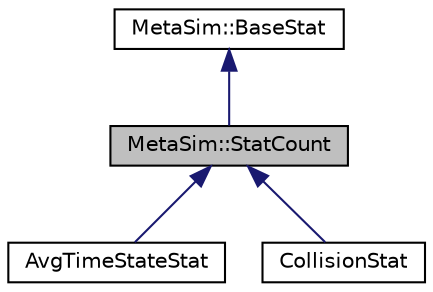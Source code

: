 digraph "MetaSim::StatCount"
{
  edge [fontname="Helvetica",fontsize="10",labelfontname="Helvetica",labelfontsize="10"];
  node [fontname="Helvetica",fontsize="10",shape=record];
  Node1 [label="MetaSim::StatCount",height=0.2,width=0.4,color="black", fillcolor="grey75", style="filled", fontcolor="black"];
  Node2 -> Node1 [dir="back",color="midnightblue",fontsize="10",style="solid",fontname="Helvetica"];
  Node2 [label="MetaSim::BaseStat",height=0.2,width=0.4,color="black", fillcolor="white", style="filled",URL="$de/dfc/classMetaSim_1_1BaseStat.html",tooltip="The basic statistical class. "];
  Node1 -> Node3 [dir="back",color="midnightblue",fontsize="10",style="solid",fontname="Helvetica"];
  Node3 [label="AvgTimeStateStat",height=0.2,width=0.4,color="black", fillcolor="white", style="filled",URL="$df/d0a/classAvgTimeStateStat.html"];
  Node1 -> Node4 [dir="back",color="midnightblue",fontsize="10",style="solid",fontname="Helvetica"];
  Node4 [label="CollisionStat",height=0.2,width=0.4,color="black", fillcolor="white", style="filled",URL="$d0/df5/classCollisionStat.html"];
}
